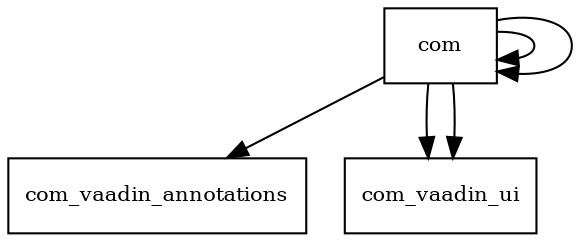 digraph responsive_layout_1_3_4_package_dependencies {
  node [shape = box, fontsize=10.0];
  com -> com;
  com -> com_vaadin_annotations;
  com -> com_vaadin_ui;
  com -> com;
  com -> com_vaadin_ui;
}
